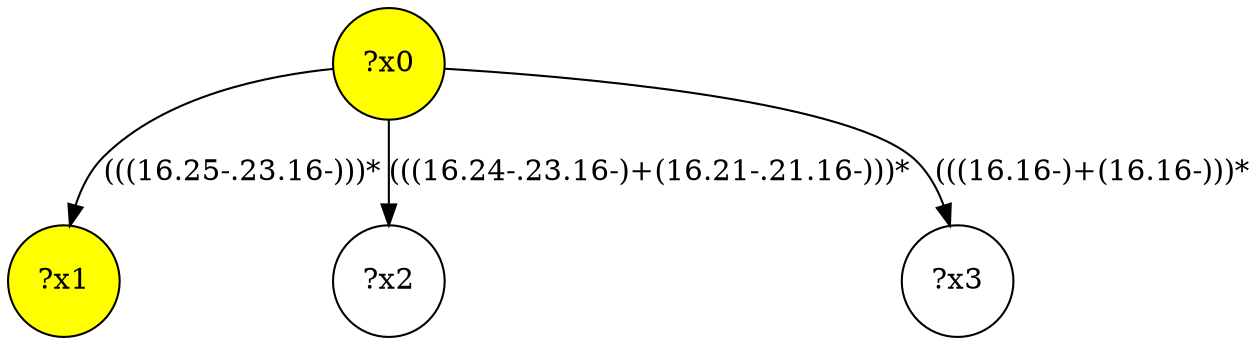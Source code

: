 digraph g {
	x0 [fillcolor="yellow", style="filled," shape=circle, label="?x0"];
	x1 [fillcolor="yellow", style="filled," shape=circle, label="?x1"];
	x0 -> x1 [label="(((16.25-.23.16-)))*"];
	x2 [shape=circle, label="?x2"];
	x0 -> x2 [label="(((16.24-.23.16-)+(16.21-.21.16-)))*"];
	x3 [shape=circle, label="?x3"];
	x0 -> x3 [label="(((16.16-)+(16.16-)))*"];
}

